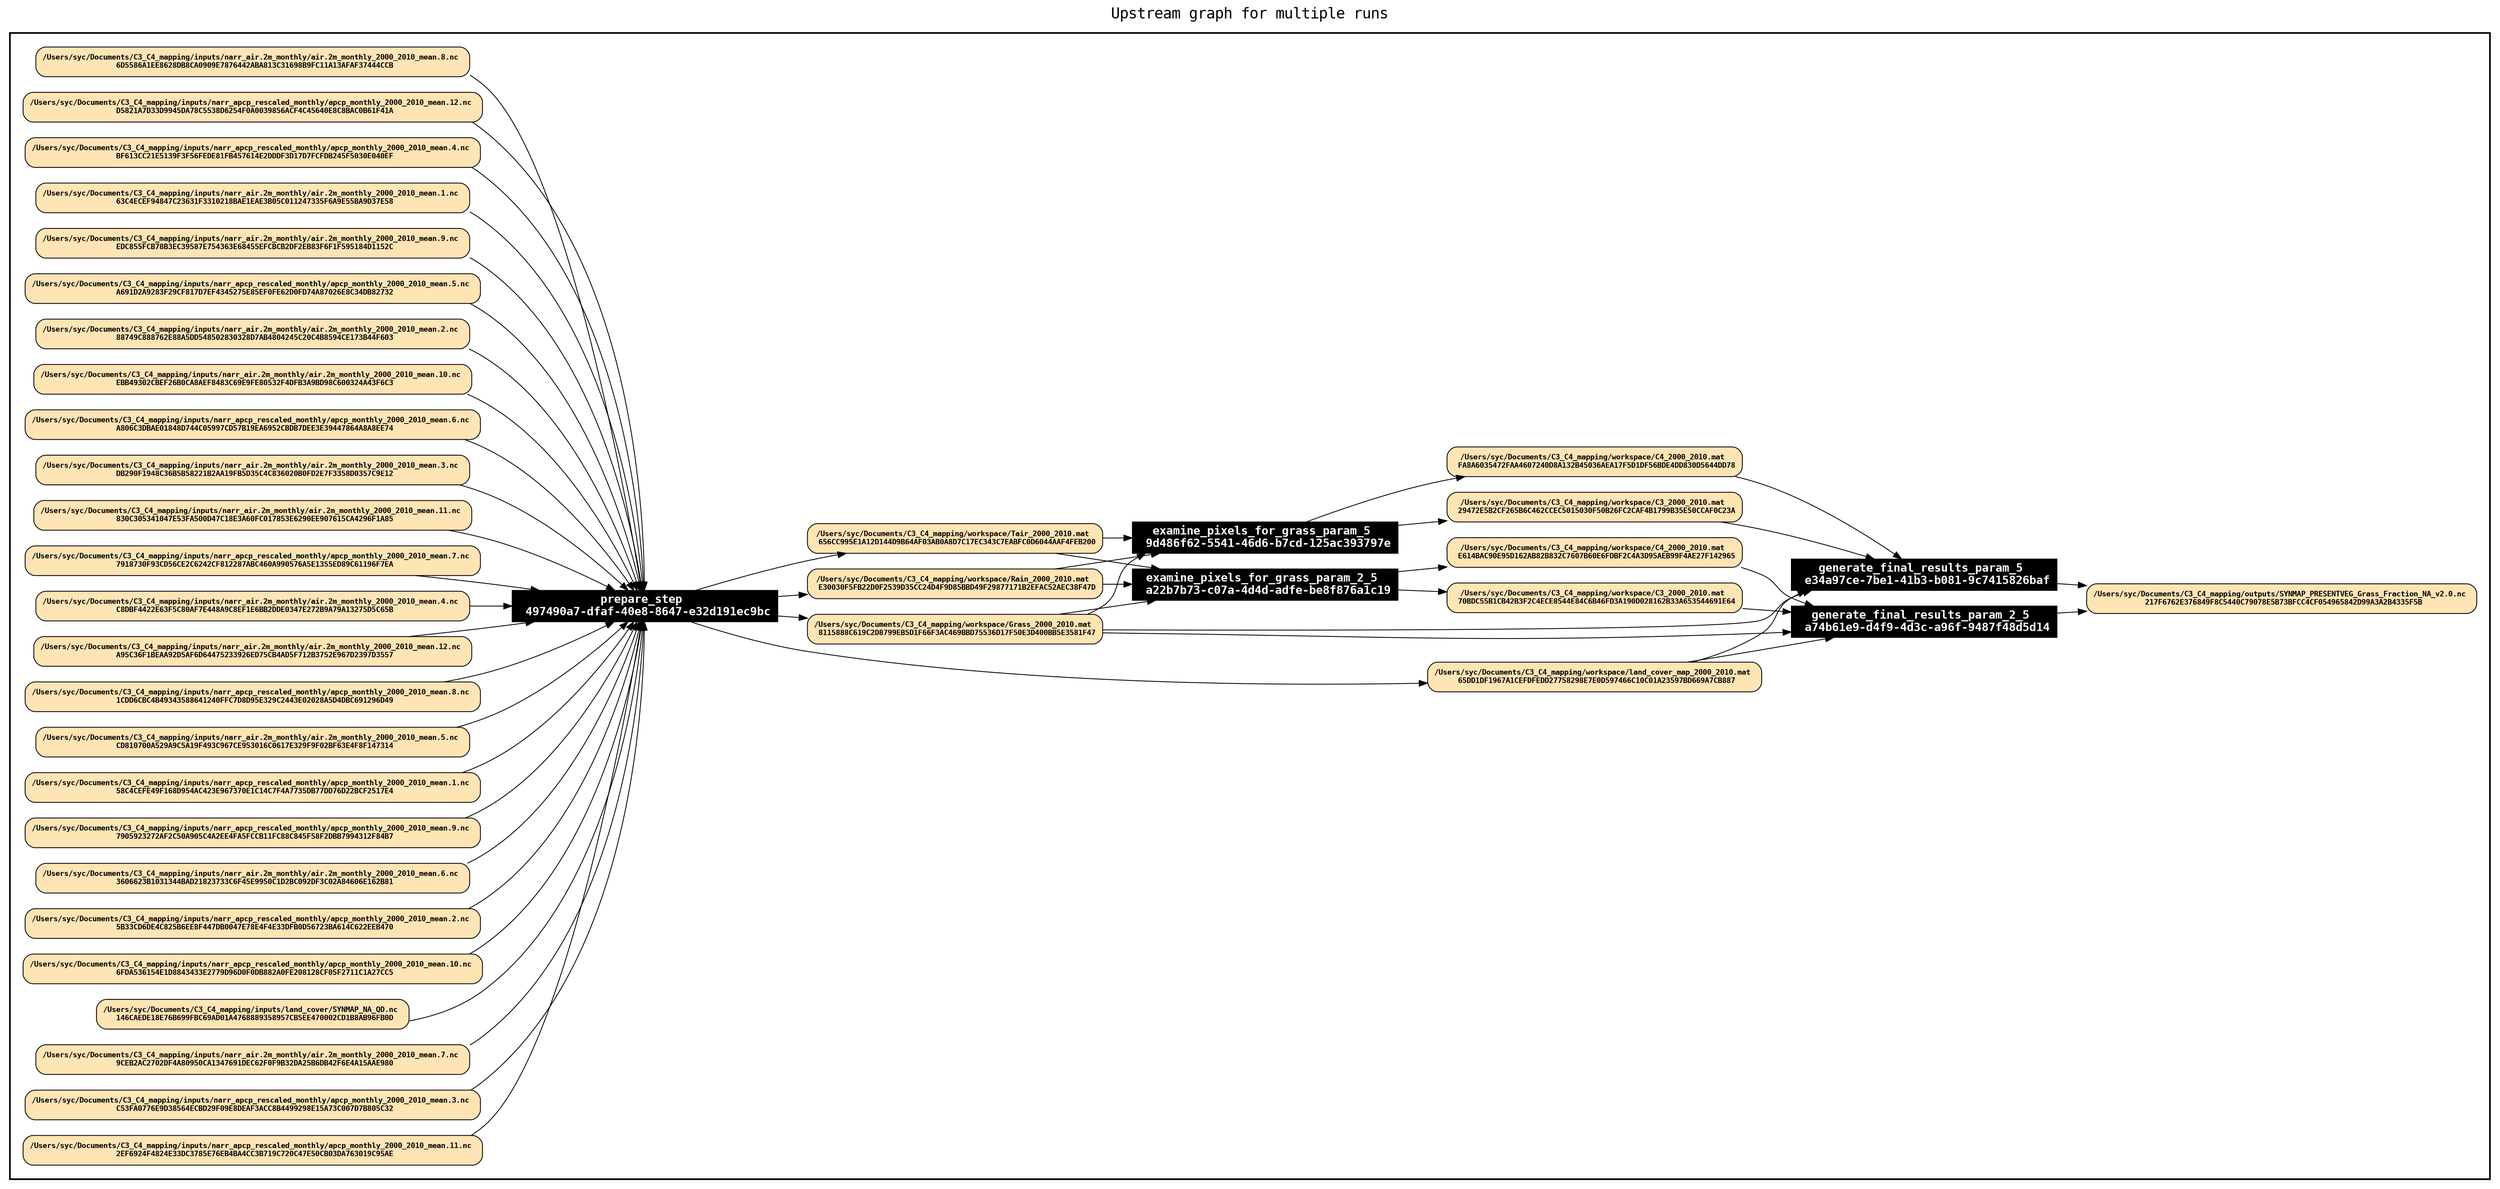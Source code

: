 
digraph yw_data_view {
rankdir=LR
fontname=Courier; fontsize=18; labelloc=t
label="Upstream graph for multiple runs"
subgraph cluster_workflow { label=""; color=black; penwidth=2
subgraph cluster_workflow_inner { label=""; color=white
node[shape=box style=filled fillcolor="black" peripheries=1 fontname="Courier-Bold" fontcolor=white]
"9d486f62-5541-46d6-b7cd-125ac393797e" [shape=record label="examine_pixels_for_grass_param_5 \n 9d486f62-5541-46d6-b7cd-125ac393797e"]
"a22b7b73-c07a-4d4d-adfe-be8f876a1c19" [shape=record label="examine_pixels_for_grass_param_2_5 \n a22b7b73-c07a-4d4d-adfe-be8f876a1c19"]
"497490a7-dfaf-40e8-8647-e32d191ec9bc" [shape=record label="prepare_step \n 497490a7-dfaf-40e8-8647-e32d191ec9bc"]
"e34a97ce-7be1-41b3-b081-9c7415826baf" [shape=record label="generate_final_results_param_5 \n e34a97ce-7be1-41b3-b081-9c7415826baf"]
"a74b61e9-d4f9-4d3c-a96f-9487f48d5d14" [shape=record label="generate_final_results_param_2_5 \n a74b61e9-d4f9-4d3c-a96f-9487f48d5d14"]
node[shape=box style="rounded,filled" fillcolor="#FFE4B5" peripheries=1 fontname="Courier-Bold" fontsize=9 fontcolor=black]
"217F6762E376849F8C5440C79078E5B73BFCC4CF054965842D99A3A2B4335F5B" [shape=record label="/Users/syc/Documents/C3_C4_mapping/outputs/SYNMAP_PRESENTVEG_Grass_Fraction_NA_v2.0.nc \n 217F6762E376849F8C5440C79078E5B73BFCC4CF054965842D99A3A2B4335F5B"]
"217F6762E376849F8C5440C79078E5B73BFCC4CF054965842D99A3A2B4335F5B" [shape=record label="/Users/syc/Documents/C3_C4_mapping/outputs/SYNMAP_PRESENTVEG_Grass_Fraction_NA_v2.0.nc \n 217F6762E376849F8C5440C79078E5B73BFCC4CF054965842D99A3A2B4335F5B"]
"6D5586A1EE8628DB8CA0909E7876442ABA813C31698B9FC11A13AFAF37444CCB" [shape=record label="/Users/syc/Documents/C3_C4_mapping/inputs/narr_air.2m_monthly/air.2m_monthly_2000_2010_mean.8.nc \n 6D5586A1EE8628DB8CA0909E7876442ABA813C31698B9FC11A13AFAF37444CCB"]
"D5821A7D33D9945DA78C5538D6254F0A0039856ACF4C45640E8C8BAC0B61F41A" [shape=record label="/Users/syc/Documents/C3_C4_mapping/inputs/narr_apcp_rescaled_monthly/apcp_monthly_2000_2010_mean.12.nc \n D5821A7D33D9945DA78C5538D6254F0A0039856ACF4C45640E8C8BAC0B61F41A"]
"BF613CC21E5139F3F56FEDE81FB457614E2DDDF3D17D7FCFDB245F5030E040EF" [shape=record label="/Users/syc/Documents/C3_C4_mapping/inputs/narr_apcp_rescaled_monthly/apcp_monthly_2000_2010_mean.4.nc \n BF613CC21E5139F3F56FEDE81FB457614E2DDDF3D17D7FCFDB245F5030E040EF"]
"63C4ECEF94847C23631F3310218BAE1EAE3B05C011247335F6A9E55BA9D37E58" [shape=record label="/Users/syc/Documents/C3_C4_mapping/inputs/narr_air.2m_monthly/air.2m_monthly_2000_2010_mean.1.nc \n 63C4ECEF94847C23631F3310218BAE1EAE3B05C011247335F6A9E55BA9D37E58"]
"EDC855FCB78B3EC39587E754363E68455EFCBCB2DF2EB83F6F1F595184D1152C" [shape=record label="/Users/syc/Documents/C3_C4_mapping/inputs/narr_air.2m_monthly/air.2m_monthly_2000_2010_mean.9.nc \n EDC855FCB78B3EC39587E754363E68455EFCBCB2DF2EB83F6F1F595184D1152C"]
"A691D2A9283F29CF817D7EF4345275E85EF0FE62D0FD74A87026E8C34DB82732" [shape=record label="/Users/syc/Documents/C3_C4_mapping/inputs/narr_apcp_rescaled_monthly/apcp_monthly_2000_2010_mean.5.nc \n A691D2A9283F29CF817D7EF4345275E85EF0FE62D0FD74A87026E8C34DB82732"]
"65DD1DF1967A1CEFDFEDD27758298E7E0D597466C10C01A23597BD669A7CB887" [shape=record label="/Users/syc/Documents/C3_C4_mapping/workspace/land_cover_map_2000_2010.mat \n 65DD1DF1967A1CEFDFEDD27758298E7E0D597466C10C01A23597BD669A7CB887"]
"65DD1DF1967A1CEFDFEDD27758298E7E0D597466C10C01A23597BD669A7CB887" [shape=record label="/Users/syc/Documents/C3_C4_mapping/workspace/land_cover_map_2000_2010.mat \n 65DD1DF1967A1CEFDFEDD27758298E7E0D597466C10C01A23597BD669A7CB887"]
"65DD1DF1967A1CEFDFEDD27758298E7E0D597466C10C01A23597BD669A7CB887" [shape=record label="/Users/syc/Documents/C3_C4_mapping/workspace/land_cover_map_2000_2010.mat \n 65DD1DF1967A1CEFDFEDD27758298E7E0D597466C10C01A23597BD669A7CB887"]
"70BDC55B1CB42B3F2C4ECE8544E84C6B46FD3A190D028162B33A653544691E64" [shape=record label="/Users/syc/Documents/C3_C4_mapping/workspace/C3_2000_2010.mat \n 70BDC55B1CB42B3F2C4ECE8544E84C6B46FD3A190D028162B33A653544691E64"]
"70BDC55B1CB42B3F2C4ECE8544E84C6B46FD3A190D028162B33A653544691E64" [shape=record label="/Users/syc/Documents/C3_C4_mapping/workspace/C3_2000_2010.mat \n 70BDC55B1CB42B3F2C4ECE8544E84C6B46FD3A190D028162B33A653544691E64"]
"88749C888762E88A5DD548502830328D7AB4804245C20C4B8594CE173B44F603" [shape=record label="/Users/syc/Documents/C3_C4_mapping/inputs/narr_air.2m_monthly/air.2m_monthly_2000_2010_mean.2.nc \n 88749C888762E88A5DD548502830328D7AB4804245C20C4B8594CE173B44F603"]
"EBB49302CBEF26B0CA8AEF8483C69E9FE80532F4DFB3A9BD98C600324A43F6C3" [shape=record label="/Users/syc/Documents/C3_C4_mapping/inputs/narr_air.2m_monthly/air.2m_monthly_2000_2010_mean.10.nc \n EBB49302CBEF26B0CA8AEF8483C69E9FE80532F4DFB3A9BD98C600324A43F6C3"]
"A806C3DBAE01848D744C05997CD57B19EA6952CBDB7DEE3E39447864A8A8EE74" [shape=record label="/Users/syc/Documents/C3_C4_mapping/inputs/narr_apcp_rescaled_monthly/apcp_monthly_2000_2010_mean.6.nc \n A806C3DBAE01848D744C05997CD57B19EA6952CBDB7DEE3E39447864A8A8EE74"]
"656CC995E1A12D144D9B64AF03AB0A8D7C17EC343C7EABFC0D6044AAF4FEB200" [shape=record label="/Users/syc/Documents/C3_C4_mapping/workspace/Tair_2000_2010.mat \n 656CC995E1A12D144D9B64AF03AB0A8D7C17EC343C7EABFC0D6044AAF4FEB200"]
"656CC995E1A12D144D9B64AF03AB0A8D7C17EC343C7EABFC0D6044AAF4FEB200" [shape=record label="/Users/syc/Documents/C3_C4_mapping/workspace/Tair_2000_2010.mat \n 656CC995E1A12D144D9B64AF03AB0A8D7C17EC343C7EABFC0D6044AAF4FEB200"]
"656CC995E1A12D144D9B64AF03AB0A8D7C17EC343C7EABFC0D6044AAF4FEB200" [shape=record label="/Users/syc/Documents/C3_C4_mapping/workspace/Tair_2000_2010.mat \n 656CC995E1A12D144D9B64AF03AB0A8D7C17EC343C7EABFC0D6044AAF4FEB200"]
"E614BAC90E95D162AB82B832C7607B60E6FDBF2C4A3D95AEB99F4AE27F142965" [shape=record label="/Users/syc/Documents/C3_C4_mapping/workspace/C4_2000_2010.mat \n E614BAC90E95D162AB82B832C7607B60E6FDBF2C4A3D95AEB99F4AE27F142965"]
"E614BAC90E95D162AB82B832C7607B60E6FDBF2C4A3D95AEB99F4AE27F142965" [shape=record label="/Users/syc/Documents/C3_C4_mapping/workspace/C4_2000_2010.mat \n E614BAC90E95D162AB82B832C7607B60E6FDBF2C4A3D95AEB99F4AE27F142965"]
"DB290F1948C36B5B58221B2AA19FB5D35C4C836020B0FD2E7F3358D0357C9E12" [shape=record label="/Users/syc/Documents/C3_C4_mapping/inputs/narr_air.2m_monthly/air.2m_monthly_2000_2010_mean.3.nc \n DB290F1948C36B5B58221B2AA19FB5D35C4C836020B0FD2E7F3358D0357C9E12"]
"830C305341047E53FA500D47C18E3A60FC017853E6290EE907615CA4296F1A85" [shape=record label="/Users/syc/Documents/C3_C4_mapping/inputs/narr_air.2m_monthly/air.2m_monthly_2000_2010_mean.11.nc \n 830C305341047E53FA500D47C18E3A60FC017853E6290EE907615CA4296F1A85"]
"7918730F93CD56CE2C6242CF812287ABC460A990576A5E1355ED89C61196F7EA" [shape=record label="/Users/syc/Documents/C3_C4_mapping/inputs/narr_apcp_rescaled_monthly/apcp_monthly_2000_2010_mean.7.nc \n 7918730F93CD56CE2C6242CF812287ABC460A990576A5E1355ED89C61196F7EA"]
"FA8A6035472FAA4607240D8A132B45036AEA17F5D1DF56BDE4DD830D5644DD78" [shape=record label="/Users/syc/Documents/C3_C4_mapping/workspace/C4_2000_2010.mat \n FA8A6035472FAA4607240D8A132B45036AEA17F5D1DF56BDE4DD830D5644DD78"]
"FA8A6035472FAA4607240D8A132B45036AEA17F5D1DF56BDE4DD830D5644DD78" [shape=record label="/Users/syc/Documents/C3_C4_mapping/workspace/C4_2000_2010.mat \n FA8A6035472FAA4607240D8A132B45036AEA17F5D1DF56BDE4DD830D5644DD78"]
"C8DBF4422E63F5C80AF7E448A9C8EF1E6BB2DDE0347E272B9A79A13275D5C65B" [shape=record label="/Users/syc/Documents/C3_C4_mapping/inputs/narr_air.2m_monthly/air.2m_monthly_2000_2010_mean.4.nc \n C8DBF4422E63F5C80AF7E448A9C8EF1E6BB2DDE0347E272B9A79A13275D5C65B"]
"A95C36F1BEAA92D5AF6D64475233926ED75CB4AD5F712B3752E967D2397D3557" [shape=record label="/Users/syc/Documents/C3_C4_mapping/inputs/narr_air.2m_monthly/air.2m_monthly_2000_2010_mean.12.nc \n A95C36F1BEAA92D5AF6D64475233926ED75CB4AD5F712B3752E967D2397D3557"]
"1CDD6CBC4B49343588641240FFC7D8D95E329C2443E02028A5D4DBC691296D49" [shape=record label="/Users/syc/Documents/C3_C4_mapping/inputs/narr_apcp_rescaled_monthly/apcp_monthly_2000_2010_mean.8.nc \n 1CDD6CBC4B49343588641240FFC7D8D95E329C2443E02028A5D4DBC691296D49"]
"E30030F5FB22D0F2539D35CC24D4F9D85BBD49F29877171B2EFAC52AEC38F47D" [shape=record label="/Users/syc/Documents/C3_C4_mapping/workspace/Rain_2000_2010.mat \n E30030F5FB22D0F2539D35CC24D4F9D85BBD49F29877171B2EFAC52AEC38F47D"]
"E30030F5FB22D0F2539D35CC24D4F9D85BBD49F29877171B2EFAC52AEC38F47D" [shape=record label="/Users/syc/Documents/C3_C4_mapping/workspace/Rain_2000_2010.mat \n E30030F5FB22D0F2539D35CC24D4F9D85BBD49F29877171B2EFAC52AEC38F47D"]
"E30030F5FB22D0F2539D35CC24D4F9D85BBD49F29877171B2EFAC52AEC38F47D" [shape=record label="/Users/syc/Documents/C3_C4_mapping/workspace/Rain_2000_2010.mat \n E30030F5FB22D0F2539D35CC24D4F9D85BBD49F29877171B2EFAC52AEC38F47D"]
"29472E5B2CF265B6C462CCEC5015030F50B26FC2CAF4B1799B35E50CCAF0C23A" [shape=record label="/Users/syc/Documents/C3_C4_mapping/workspace/C3_2000_2010.mat \n 29472E5B2CF265B6C462CCEC5015030F50B26FC2CAF4B1799B35E50CCAF0C23A"]
"29472E5B2CF265B6C462CCEC5015030F50B26FC2CAF4B1799B35E50CCAF0C23A" [shape=record label="/Users/syc/Documents/C3_C4_mapping/workspace/C3_2000_2010.mat \n 29472E5B2CF265B6C462CCEC5015030F50B26FC2CAF4B1799B35E50CCAF0C23A"]
"CD810700A529A9C5A19F493C967CE953016C0617E329F9F02BF63E4F8F147314" [shape=record label="/Users/syc/Documents/C3_C4_mapping/inputs/narr_air.2m_monthly/air.2m_monthly_2000_2010_mean.5.nc \n CD810700A529A9C5A19F493C967CE953016C0617E329F9F02BF63E4F8F147314"]
"58C4CEFE49F168D954AC423E967370E1C14C7F4A7735DB77DD76D22BCF2517E4" [shape=record label="/Users/syc/Documents/C3_C4_mapping/inputs/narr_apcp_rescaled_monthly/apcp_monthly_2000_2010_mean.1.nc \n 58C4CEFE49F168D954AC423E967370E1C14C7F4A7735DB77DD76D22BCF2517E4"]
"7905923272AF2C50A905C4A2EE4FA5FCCB11FC88C845F58F2DBB7994312F84B7" [shape=record label="/Users/syc/Documents/C3_C4_mapping/inputs/narr_apcp_rescaled_monthly/apcp_monthly_2000_2010_mean.9.nc \n 7905923272AF2C50A905C4A2EE4FA5FCCB11FC88C845F58F2DBB7994312F84B7"]
"8115888C619C2D8799EB5D1F66F3AC469BBD75536D17F50E3D400BB5E3581F47" [shape=record label="/Users/syc/Documents/C3_C4_mapping/workspace/Grass_2000_2010.mat \n 8115888C619C2D8799EB5D1F66F3AC469BBD75536D17F50E3D400BB5E3581F47"]
"8115888C619C2D8799EB5D1F66F3AC469BBD75536D17F50E3D400BB5E3581F47" [shape=record label="/Users/syc/Documents/C3_C4_mapping/workspace/Grass_2000_2010.mat \n 8115888C619C2D8799EB5D1F66F3AC469BBD75536D17F50E3D400BB5E3581F47"]
"8115888C619C2D8799EB5D1F66F3AC469BBD75536D17F50E3D400BB5E3581F47" [shape=record label="/Users/syc/Documents/C3_C4_mapping/workspace/Grass_2000_2010.mat \n 8115888C619C2D8799EB5D1F66F3AC469BBD75536D17F50E3D400BB5E3581F47"]
"8115888C619C2D8799EB5D1F66F3AC469BBD75536D17F50E3D400BB5E3581F47" [shape=record label="/Users/syc/Documents/C3_C4_mapping/workspace/Grass_2000_2010.mat \n 8115888C619C2D8799EB5D1F66F3AC469BBD75536D17F50E3D400BB5E3581F47"]
"8115888C619C2D8799EB5D1F66F3AC469BBD75536D17F50E3D400BB5E3581F47" [shape=record label="/Users/syc/Documents/C3_C4_mapping/workspace/Grass_2000_2010.mat \n 8115888C619C2D8799EB5D1F66F3AC469BBD75536D17F50E3D400BB5E3581F47"]
"3606623B1031344BAD21823733C6F45E9950C1D2BC092DF3C02A84606E162B81" [shape=record label="/Users/syc/Documents/C3_C4_mapping/inputs/narr_air.2m_monthly/air.2m_monthly_2000_2010_mean.6.nc \n 3606623B1031344BAD21823733C6F45E9950C1D2BC092DF3C02A84606E162B81"]
"5B33CD6DE4C825B6EE8F447DB0047E78E4F4E33DFB0D56723BA614C622EEB470" [shape=record label="/Users/syc/Documents/C3_C4_mapping/inputs/narr_apcp_rescaled_monthly/apcp_monthly_2000_2010_mean.2.nc \n 5B33CD6DE4C825B6EE8F447DB0047E78E4F4E33DFB0D56723BA614C622EEB470"]
"6FDA536154E1D8843433E2779D96D0F0DB882A0FE208128CF05F2711C1A27CC5" [shape=record label="/Users/syc/Documents/C3_C4_mapping/inputs/narr_apcp_rescaled_monthly/apcp_monthly_2000_2010_mean.10.nc \n 6FDA536154E1D8843433E2779D96D0F0DB882A0FE208128CF05F2711C1A27CC5"]
"146CAEDE18E76B699FBC69AD01A4768889358957CB5EE470002CD1B8AB96FB0D" [shape=record label="/Users/syc/Documents/C3_C4_mapping/inputs/land_cover/SYNMAP_NA_QD.nc \n 146CAEDE18E76B699FBC69AD01A4768889358957CB5EE470002CD1B8AB96FB0D"]
"9CEB2AC2702DF4A80950CA1347691DEC62F0F9B32DA25B6DB42F6E4A15AAE980" [shape=record label="/Users/syc/Documents/C3_C4_mapping/inputs/narr_air.2m_monthly/air.2m_monthly_2000_2010_mean.7.nc \n 9CEB2AC2702DF4A80950CA1347691DEC62F0F9B32DA25B6DB42F6E4A15AAE980"]
"C53FA0776E9D38564ECBD29F09E8DEAF3ACC8B4499298E15A73C007D7B805C32" [shape=record label="/Users/syc/Documents/C3_C4_mapping/inputs/narr_apcp_rescaled_monthly/apcp_monthly_2000_2010_mean.3.nc \n C53FA0776E9D38564ECBD29F09E8DEAF3ACC8B4499298E15A73C007D7B805C32"]
"2EF6924F4824E33DC3785E76EB4BA4CC3B719C720C47E50CB03DA763019C95AE" [shape=record label="/Users/syc/Documents/C3_C4_mapping/inputs/narr_apcp_rescaled_monthly/apcp_monthly_2000_2010_mean.11.nc \n 2EF6924F4824E33DC3785E76EB4BA4CC3B719C720C47E50CB03DA763019C95AE"]
}}
"A806C3DBAE01848D744C05997CD57B19EA6952CBDB7DEE3E39447864A8A8EE74" -> "497490a7-dfaf-40e8-8647-e32d191ec9bc"
"EBB49302CBEF26B0CA8AEF8483C69E9FE80532F4DFB3A9BD98C600324A43F6C3" -> "497490a7-dfaf-40e8-8647-e32d191ec9bc"
"88749C888762E88A5DD548502830328D7AB4804245C20C4B8594CE173B44F603" -> "497490a7-dfaf-40e8-8647-e32d191ec9bc"
"70BDC55B1CB42B3F2C4ECE8544E84C6B46FD3A190D028162B33A653544691E64" -> "a74b61e9-d4f9-4d3c-a96f-9487f48d5d14"
"29472E5B2CF265B6C462CCEC5015030F50B26FC2CAF4B1799B35E50CCAF0C23A" -> "e34a97ce-7be1-41b3-b081-9c7415826baf"
"E614BAC90E95D162AB82B832C7607B60E6FDBF2C4A3D95AEB99F4AE27F142965" -> "a74b61e9-d4f9-4d3c-a96f-9487f48d5d14"
"FA8A6035472FAA4607240D8A132B45036AEA17F5D1DF56BDE4DD830D5644DD78" -> "e34a97ce-7be1-41b3-b081-9c7415826baf"
"656CC995E1A12D144D9B64AF03AB0A8D7C17EC343C7EABFC0D6044AAF4FEB200" -> "a22b7b73-c07a-4d4d-adfe-be8f876a1c19"
"656CC995E1A12D144D9B64AF03AB0A8D7C17EC343C7EABFC0D6044AAF4FEB200" -> "9d486f62-5541-46d6-b7cd-125ac393797e"
"7918730F93CD56CE2C6242CF812287ABC460A990576A5E1355ED89C61196F7EA" -> "497490a7-dfaf-40e8-8647-e32d191ec9bc"
"830C305341047E53FA500D47C18E3A60FC017853E6290EE907615CA4296F1A85" -> "497490a7-dfaf-40e8-8647-e32d191ec9bc"
"DB290F1948C36B5B58221B2AA19FB5D35C4C836020B0FD2E7F3358D0357C9E12" -> "497490a7-dfaf-40e8-8647-e32d191ec9bc"
"1CDD6CBC4B49343588641240FFC7D8D95E329C2443E02028A5D4DBC691296D49" -> "497490a7-dfaf-40e8-8647-e32d191ec9bc"
"A95C36F1BEAA92D5AF6D64475233926ED75CB4AD5F712B3752E967D2397D3557" -> "497490a7-dfaf-40e8-8647-e32d191ec9bc"
"C8DBF4422E63F5C80AF7E448A9C8EF1E6BB2DDE0347E272B9A79A13275D5C65B" -> "497490a7-dfaf-40e8-8647-e32d191ec9bc"
"7905923272AF2C50A905C4A2EE4FA5FCCB11FC88C845F58F2DBB7994312F84B7" -> "497490a7-dfaf-40e8-8647-e32d191ec9bc"
"58C4CEFE49F168D954AC423E967370E1C14C7F4A7735DB77DD76D22BCF2517E4" -> "497490a7-dfaf-40e8-8647-e32d191ec9bc"
"E30030F5FB22D0F2539D35CC24D4F9D85BBD49F29877171B2EFAC52AEC38F47D" -> "a22b7b73-c07a-4d4d-adfe-be8f876a1c19"
"E30030F5FB22D0F2539D35CC24D4F9D85BBD49F29877171B2EFAC52AEC38F47D" -> "9d486f62-5541-46d6-b7cd-125ac393797e"
"CD810700A529A9C5A19F493C967CE953016C0617E329F9F02BF63E4F8F147314" -> "497490a7-dfaf-40e8-8647-e32d191ec9bc"
"8115888C619C2D8799EB5D1F66F3AC469BBD75536D17F50E3D400BB5E3581F47" -> "a74b61e9-d4f9-4d3c-a96f-9487f48d5d14"
"8115888C619C2D8799EB5D1F66F3AC469BBD75536D17F50E3D400BB5E3581F47" -> "e34a97ce-7be1-41b3-b081-9c7415826baf"
"8115888C619C2D8799EB5D1F66F3AC469BBD75536D17F50E3D400BB5E3581F47" -> "a22b7b73-c07a-4d4d-adfe-be8f876a1c19"
"8115888C619C2D8799EB5D1F66F3AC469BBD75536D17F50E3D400BB5E3581F47" -> "9d486f62-5541-46d6-b7cd-125ac393797e"
"6FDA536154E1D8843433E2779D96D0F0DB882A0FE208128CF05F2711C1A27CC5" -> "497490a7-dfaf-40e8-8647-e32d191ec9bc"
"5B33CD6DE4C825B6EE8F447DB0047E78E4F4E33DFB0D56723BA614C622EEB470" -> "497490a7-dfaf-40e8-8647-e32d191ec9bc"
"3606623B1031344BAD21823733C6F45E9950C1D2BC092DF3C02A84606E162B81" -> "497490a7-dfaf-40e8-8647-e32d191ec9bc"
"2EF6924F4824E33DC3785E76EB4BA4CC3B719C720C47E50CB03DA763019C95AE" -> "497490a7-dfaf-40e8-8647-e32d191ec9bc"
"C53FA0776E9D38564ECBD29F09E8DEAF3ACC8B4499298E15A73C007D7B805C32" -> "497490a7-dfaf-40e8-8647-e32d191ec9bc"
"9CEB2AC2702DF4A80950CA1347691DEC62F0F9B32DA25B6DB42F6E4A15AAE980" -> "497490a7-dfaf-40e8-8647-e32d191ec9bc"
"146CAEDE18E76B699FBC69AD01A4768889358957CB5EE470002CD1B8AB96FB0D" -> "497490a7-dfaf-40e8-8647-e32d191ec9bc"
"D5821A7D33D9945DA78C5538D6254F0A0039856ACF4C45640E8C8BAC0B61F41A" -> "497490a7-dfaf-40e8-8647-e32d191ec9bc"
"BF613CC21E5139F3F56FEDE81FB457614E2DDDF3D17D7FCFDB245F5030E040EF" -> "497490a7-dfaf-40e8-8647-e32d191ec9bc"
"6D5586A1EE8628DB8CA0909E7876442ABA813C31698B9FC11A13AFAF37444CCB" -> "497490a7-dfaf-40e8-8647-e32d191ec9bc"
"A691D2A9283F29CF817D7EF4345275E85EF0FE62D0FD74A87026E8C34DB82732" -> "497490a7-dfaf-40e8-8647-e32d191ec9bc"
"EDC855FCB78B3EC39587E754363E68455EFCBCB2DF2EB83F6F1F595184D1152C" -> "497490a7-dfaf-40e8-8647-e32d191ec9bc"
"63C4ECEF94847C23631F3310218BAE1EAE3B05C011247335F6A9E55BA9D37E58" -> "497490a7-dfaf-40e8-8647-e32d191ec9bc"
"65DD1DF1967A1CEFDFEDD27758298E7E0D597466C10C01A23597BD669A7CB887" -> "a74b61e9-d4f9-4d3c-a96f-9487f48d5d14"
"65DD1DF1967A1CEFDFEDD27758298E7E0D597466C10C01A23597BD669A7CB887" -> "e34a97ce-7be1-41b3-b081-9c7415826baf"
"a74b61e9-d4f9-4d3c-a96f-9487f48d5d14" -> "217F6762E376849F8C5440C79078E5B73BFCC4CF054965842D99A3A2B4335F5B"
"e34a97ce-7be1-41b3-b081-9c7415826baf" -> "217F6762E376849F8C5440C79078E5B73BFCC4CF054965842D99A3A2B4335F5B"
"497490a7-dfaf-40e8-8647-e32d191ec9bc" -> "65DD1DF1967A1CEFDFEDD27758298E7E0D597466C10C01A23597BD669A7CB887"
"a22b7b73-c07a-4d4d-adfe-be8f876a1c19" -> "70BDC55B1CB42B3F2C4ECE8544E84C6B46FD3A190D028162B33A653544691E64"
"497490a7-dfaf-40e8-8647-e32d191ec9bc" -> "656CC995E1A12D144D9B64AF03AB0A8D7C17EC343C7EABFC0D6044AAF4FEB200"
"a22b7b73-c07a-4d4d-adfe-be8f876a1c19" -> "E614BAC90E95D162AB82B832C7607B60E6FDBF2C4A3D95AEB99F4AE27F142965"
"9d486f62-5541-46d6-b7cd-125ac393797e" -> "FA8A6035472FAA4607240D8A132B45036AEA17F5D1DF56BDE4DD830D5644DD78"
"497490a7-dfaf-40e8-8647-e32d191ec9bc" -> "E30030F5FB22D0F2539D35CC24D4F9D85BBD49F29877171B2EFAC52AEC38F47D"
"9d486f62-5541-46d6-b7cd-125ac393797e" -> "29472E5B2CF265B6C462CCEC5015030F50B26FC2CAF4B1799B35E50CCAF0C23A"
"497490a7-dfaf-40e8-8647-e32d191ec9bc" -> "8115888C619C2D8799EB5D1F66F3AC469BBD75536D17F50E3D400BB5E3581F47"
}

